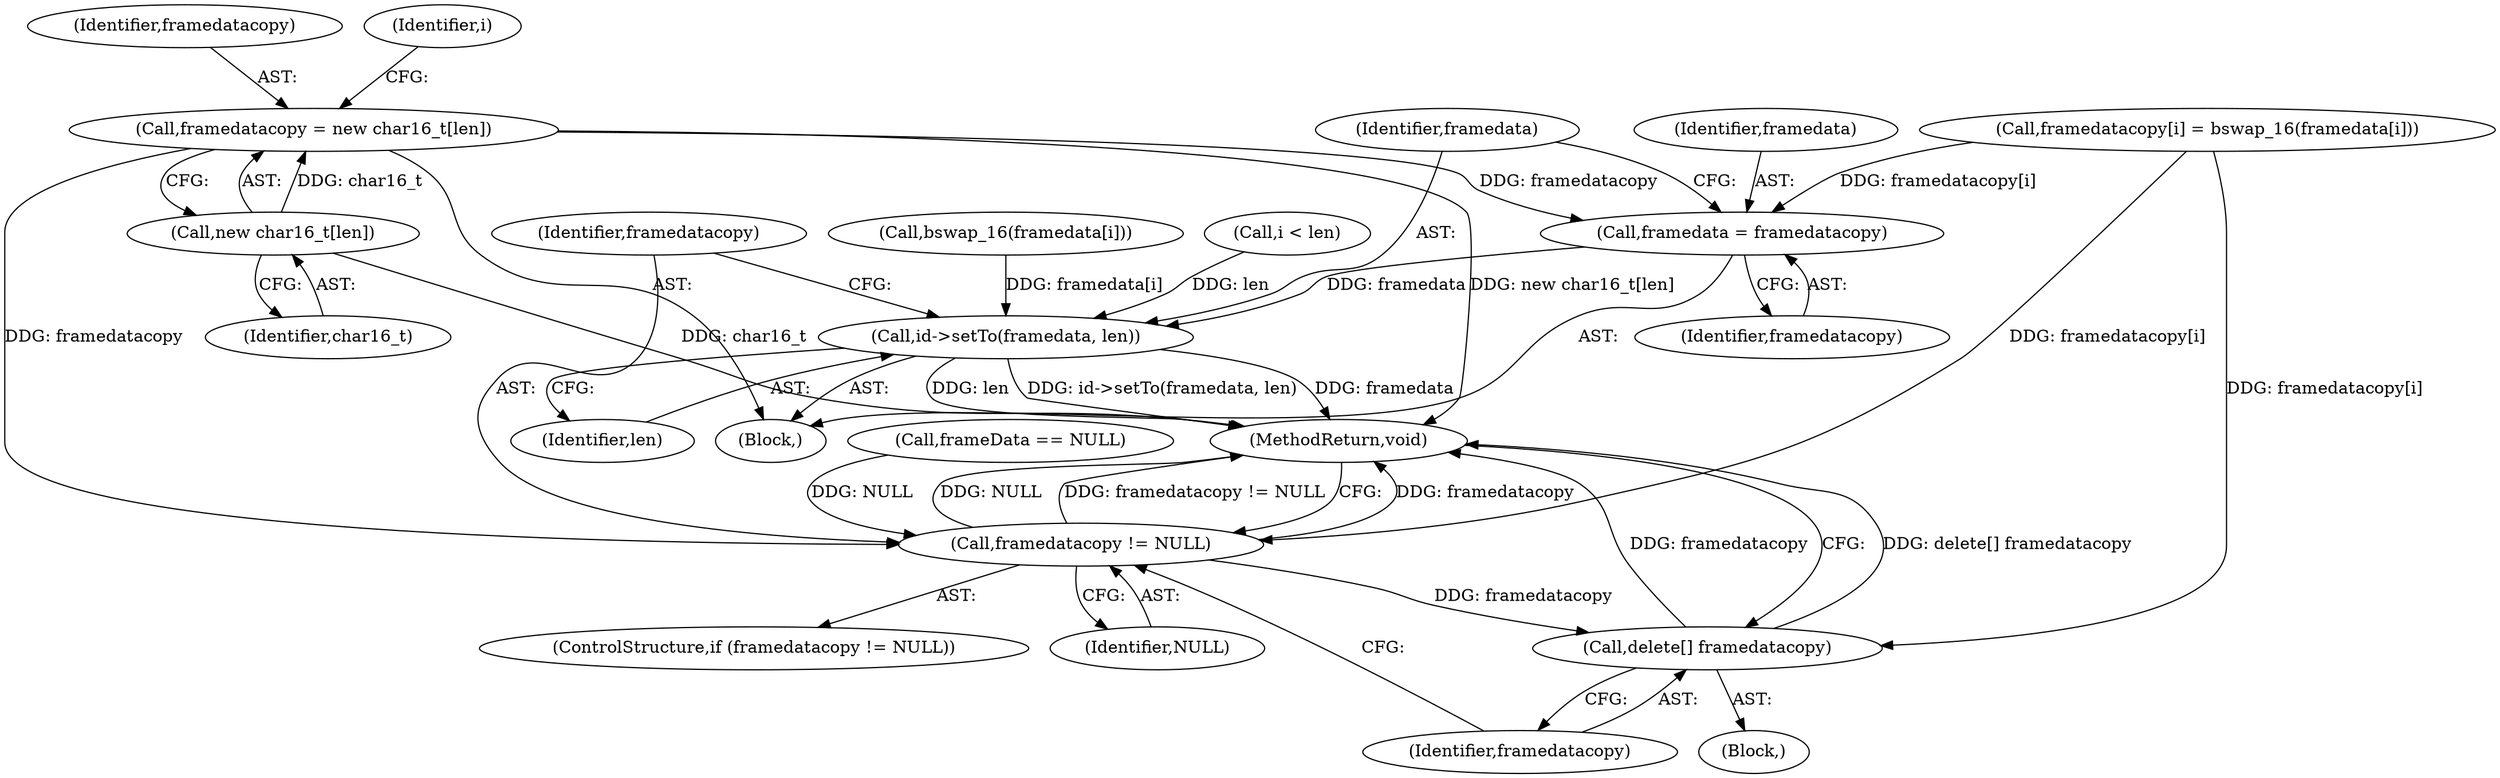 digraph "0_Android_6d0249be2275fd4086783f259f4e2c54722a7c55_0@API" {
"1000265" [label="(Call,framedatacopy = new char16_t[len])"];
"1000267" [label="(Call,new char16_t[len])"];
"1000288" [label="(Call,framedata = framedatacopy)"];
"1000291" [label="(Call,id->setTo(framedata, len))"];
"1000295" [label="(Call,framedatacopy != NULL)"];
"1000299" [label="(Call,delete[] framedatacopy)"];
"1000296" [label="(Identifier,framedatacopy)"];
"1000295" [label="(Call,framedatacopy != NULL)"];
"1000266" [label="(Identifier,framedatacopy)"];
"1000289" [label="(Identifier,framedata)"];
"1000298" [label="(Block,)"];
"1000300" [label="(Identifier,framedatacopy)"];
"1000267" [label="(Call,new char16_t[len])"];
"1000246" [label="(Block,)"];
"1000274" [label="(Call,i < len)"];
"1000280" [label="(Call,framedatacopy[i] = bswap_16(framedata[i]))"];
"1000111" [label="(Call,frameData == NULL)"];
"1000292" [label="(Identifier,framedata)"];
"1000284" [label="(Call,bswap_16(framedata[i]))"];
"1000436" [label="(MethodReturn,void)"];
"1000299" [label="(Call,delete[] framedatacopy)"];
"1000265" [label="(Call,framedatacopy = new char16_t[len])"];
"1000272" [label="(Identifier,i)"];
"1000297" [label="(Identifier,NULL)"];
"1000291" [label="(Call,id->setTo(framedata, len))"];
"1000293" [label="(Identifier,len)"];
"1000290" [label="(Identifier,framedatacopy)"];
"1000288" [label="(Call,framedata = framedatacopy)"];
"1000294" [label="(ControlStructure,if (framedatacopy != NULL))"];
"1000268" [label="(Identifier,char16_t)"];
"1000265" -> "1000246"  [label="AST: "];
"1000265" -> "1000267"  [label="CFG: "];
"1000266" -> "1000265"  [label="AST: "];
"1000267" -> "1000265"  [label="AST: "];
"1000272" -> "1000265"  [label="CFG: "];
"1000265" -> "1000436"  [label="DDG: new char16_t[len]"];
"1000267" -> "1000265"  [label="DDG: char16_t"];
"1000265" -> "1000288"  [label="DDG: framedatacopy"];
"1000265" -> "1000295"  [label="DDG: framedatacopy"];
"1000267" -> "1000268"  [label="CFG: "];
"1000268" -> "1000267"  [label="AST: "];
"1000267" -> "1000436"  [label="DDG: char16_t"];
"1000288" -> "1000246"  [label="AST: "];
"1000288" -> "1000290"  [label="CFG: "];
"1000289" -> "1000288"  [label="AST: "];
"1000290" -> "1000288"  [label="AST: "];
"1000292" -> "1000288"  [label="CFG: "];
"1000280" -> "1000288"  [label="DDG: framedatacopy[i]"];
"1000288" -> "1000291"  [label="DDG: framedata"];
"1000291" -> "1000246"  [label="AST: "];
"1000291" -> "1000293"  [label="CFG: "];
"1000292" -> "1000291"  [label="AST: "];
"1000293" -> "1000291"  [label="AST: "];
"1000296" -> "1000291"  [label="CFG: "];
"1000291" -> "1000436"  [label="DDG: id->setTo(framedata, len)"];
"1000291" -> "1000436"  [label="DDG: framedata"];
"1000291" -> "1000436"  [label="DDG: len"];
"1000284" -> "1000291"  [label="DDG: framedata[i]"];
"1000274" -> "1000291"  [label="DDG: len"];
"1000295" -> "1000294"  [label="AST: "];
"1000295" -> "1000297"  [label="CFG: "];
"1000296" -> "1000295"  [label="AST: "];
"1000297" -> "1000295"  [label="AST: "];
"1000300" -> "1000295"  [label="CFG: "];
"1000436" -> "1000295"  [label="CFG: "];
"1000295" -> "1000436"  [label="DDG: framedatacopy"];
"1000295" -> "1000436"  [label="DDG: NULL"];
"1000295" -> "1000436"  [label="DDG: framedatacopy != NULL"];
"1000280" -> "1000295"  [label="DDG: framedatacopy[i]"];
"1000111" -> "1000295"  [label="DDG: NULL"];
"1000295" -> "1000299"  [label="DDG: framedatacopy"];
"1000299" -> "1000298"  [label="AST: "];
"1000299" -> "1000300"  [label="CFG: "];
"1000300" -> "1000299"  [label="AST: "];
"1000436" -> "1000299"  [label="CFG: "];
"1000299" -> "1000436"  [label="DDG: delete[] framedatacopy"];
"1000299" -> "1000436"  [label="DDG: framedatacopy"];
"1000280" -> "1000299"  [label="DDG: framedatacopy[i]"];
}
